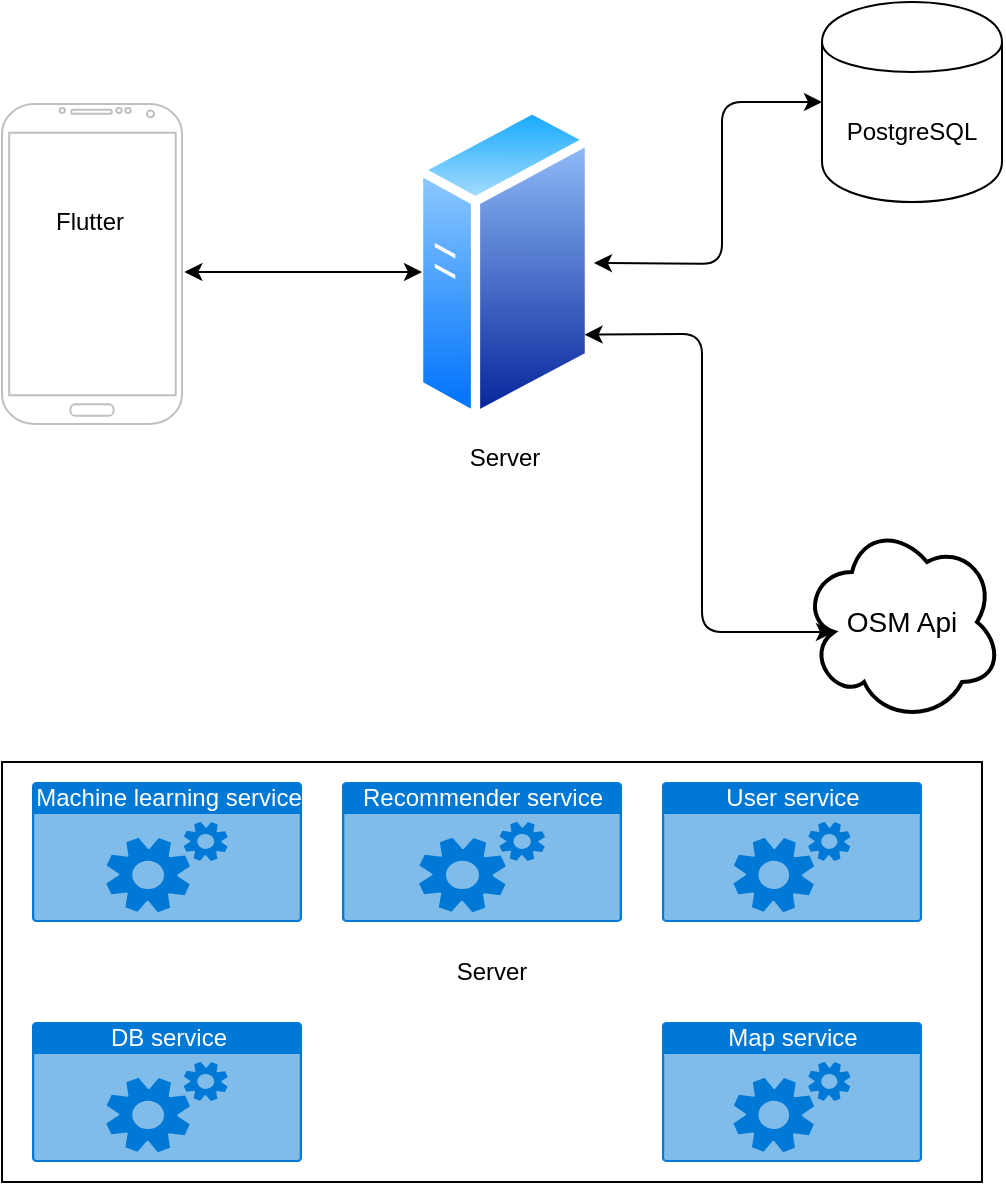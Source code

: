 <mxfile version="10.6.7" type="github"><diagram id="LBzpGofO4BoZrCGQXMc0" name="Page-1"><mxGraphModel dx="1786" dy="714" grid="1" gridSize="10" guides="1" tooltips="1" connect="1" arrows="1" fold="1" page="1" pageScale="1" pageWidth="583" pageHeight="827" math="0" shadow="0"><root><mxCell id="0"/><mxCell id="1" parent="0"/><mxCell id="_us9YzuHXqV6xXgeP7KI-1" value="PostgreSQL" style="shape=cylinder;whiteSpace=wrap;html=1;boundedLbl=1;backgroundOutline=1;" parent="1" vertex="1"><mxGeometry x="450" y="30" width="90" height="100" as="geometry"/></mxCell><mxCell id="_us9YzuHXqV6xXgeP7KI-2" value="OSM Api" style="ellipse;shape=cloud;strokeWidth=2;fontSize=14;whiteSpace=wrap;html=1;align=center;" parent="1" vertex="1"><mxGeometry x="440" y="290" width="100" height="100" as="geometry"/></mxCell><mxCell id="_us9YzuHXqV6xXgeP7KI-3" value="Server" style="aspect=fixed;perimeter=ellipsePerimeter;html=1;align=center;shadow=0;dashed=0;spacingTop=3;image;image=img/lib/active_directory/generic_server.svg;" parent="1" vertex="1"><mxGeometry x="246" y="80" width="90" height="161" as="geometry"/></mxCell><mxCell id="_us9YzuHXqV6xXgeP7KI-5" value="" style="endArrow=classic;startArrow=classic;html=1;exitX=1;exitY=0.5;exitDx=0;exitDy=0;entryX=0;entryY=0.5;entryDx=0;entryDy=0;" parent="1" source="_us9YzuHXqV6xXgeP7KI-3" target="_us9YzuHXqV6xXgeP7KI-1" edge="1"><mxGeometry width="50" height="50" relative="1" as="geometry"><mxPoint x="370" y="150" as="sourcePoint"/><mxPoint x="400" y="40" as="targetPoint"/><Array as="points"><mxPoint x="400" y="161"/><mxPoint x="400" y="80"/></Array></mxGeometry></mxCell><mxCell id="_us9YzuHXqV6xXgeP7KI-6" value="" style="endArrow=classic;startArrow=classic;html=1;exitX=1;exitY=0.75;exitDx=0;exitDy=0;entryX=0.16;entryY=0.55;entryDx=0;entryDy=0;entryPerimeter=0;" parent="1" source="_us9YzuHXqV6xXgeP7KI-3" target="_us9YzuHXqV6xXgeP7KI-2" edge="1"><mxGeometry width="50" height="50" relative="1" as="geometry"><mxPoint x="326" y="291" as="sourcePoint"/><mxPoint x="440" y="210" as="targetPoint"/><Array as="points"><mxPoint x="390" y="196"/><mxPoint x="390" y="345"/></Array></mxGeometry></mxCell><mxCell id="_us9YzuHXqV6xXgeP7KI-7" value="" style="verticalLabelPosition=bottom;verticalAlign=top;html=1;shadow=0;dashed=0;strokeWidth=1;shape=mxgraph.android.phone2;fillColor=#ffffff;strokeColor=#c0c0c0;" parent="1" vertex="1"><mxGeometry x="40" y="81" width="90" height="160" as="geometry"/></mxCell><mxCell id="_us9YzuHXqV6xXgeP7KI-10" value="" style="endArrow=classic;startArrow=classic;html=1;exitX=1.013;exitY=0.525;exitDx=0;exitDy=0;exitPerimeter=0;" parent="1" source="_us9YzuHXqV6xXgeP7KI-7" edge="1"><mxGeometry width="50" height="50" relative="1" as="geometry"><mxPoint x="346" y="171" as="sourcePoint"/><mxPoint x="250" y="165" as="targetPoint"/><Array as="points"/></mxGeometry></mxCell><mxCell id="_us9YzuHXqV6xXgeP7KI-11" value="Flutter" style="text;html=1;resizable=0;points=[];autosize=1;align=left;verticalAlign=top;spacingTop=-4;" parent="1" vertex="1"><mxGeometry x="65" y="130" width="50" height="20" as="geometry"/></mxCell><mxCell id="V2TWQa3s_wcEgATWCdFt-1" value="Server" style="rounded=0;whiteSpace=wrap;html=1;" vertex="1" parent="1"><mxGeometry x="40" y="410" width="490" height="210" as="geometry"/></mxCell><mxCell id="V2TWQa3s_wcEgATWCdFt-2" value="Machine learning service" style="html=1;strokeColor=none;fillColor=#0079D6;labelPosition=center;verticalLabelPosition=middle;verticalAlign=top;align=center;fontSize=12;outlineConnect=0;spacingTop=-6;fontColor=#FFFFFF;shape=mxgraph.sitemap.services;" vertex="1" parent="1"><mxGeometry x="55" y="420" width="135" height="70" as="geometry"/></mxCell><mxCell id="V2TWQa3s_wcEgATWCdFt-3" value="Recommender service" style="html=1;strokeColor=none;fillColor=#0079D6;labelPosition=center;verticalLabelPosition=middle;verticalAlign=top;align=center;fontSize=12;outlineConnect=0;spacingTop=-6;fontColor=#FFFFFF;shape=mxgraph.sitemap.services;" vertex="1" parent="1"><mxGeometry x="210" y="420" width="140" height="70" as="geometry"/></mxCell><mxCell id="V2TWQa3s_wcEgATWCdFt-4" value="User service" style="html=1;strokeColor=none;fillColor=#0079D6;labelPosition=center;verticalLabelPosition=middle;verticalAlign=top;align=center;fontSize=12;outlineConnect=0;spacingTop=-6;fontColor=#FFFFFF;shape=mxgraph.sitemap.services;" vertex="1" parent="1"><mxGeometry x="370" y="420" width="130" height="70" as="geometry"/></mxCell><mxCell id="V2TWQa3s_wcEgATWCdFt-5" value="Map service" style="html=1;strokeColor=none;fillColor=#0079D6;labelPosition=center;verticalLabelPosition=middle;verticalAlign=top;align=center;fontSize=12;outlineConnect=0;spacingTop=-6;fontColor=#FFFFFF;shape=mxgraph.sitemap.services;" vertex="1" parent="1"><mxGeometry x="370" y="540" width="130" height="70" as="geometry"/></mxCell><mxCell id="V2TWQa3s_wcEgATWCdFt-6" value="DB service" style="html=1;strokeColor=none;fillColor=#0079D6;labelPosition=center;verticalLabelPosition=middle;verticalAlign=top;align=center;fontSize=12;outlineConnect=0;spacingTop=-6;fontColor=#FFFFFF;shape=mxgraph.sitemap.services;" vertex="1" parent="1"><mxGeometry x="55" y="540" width="135" height="70" as="geometry"/></mxCell></root></mxGraphModel></diagram></mxfile>